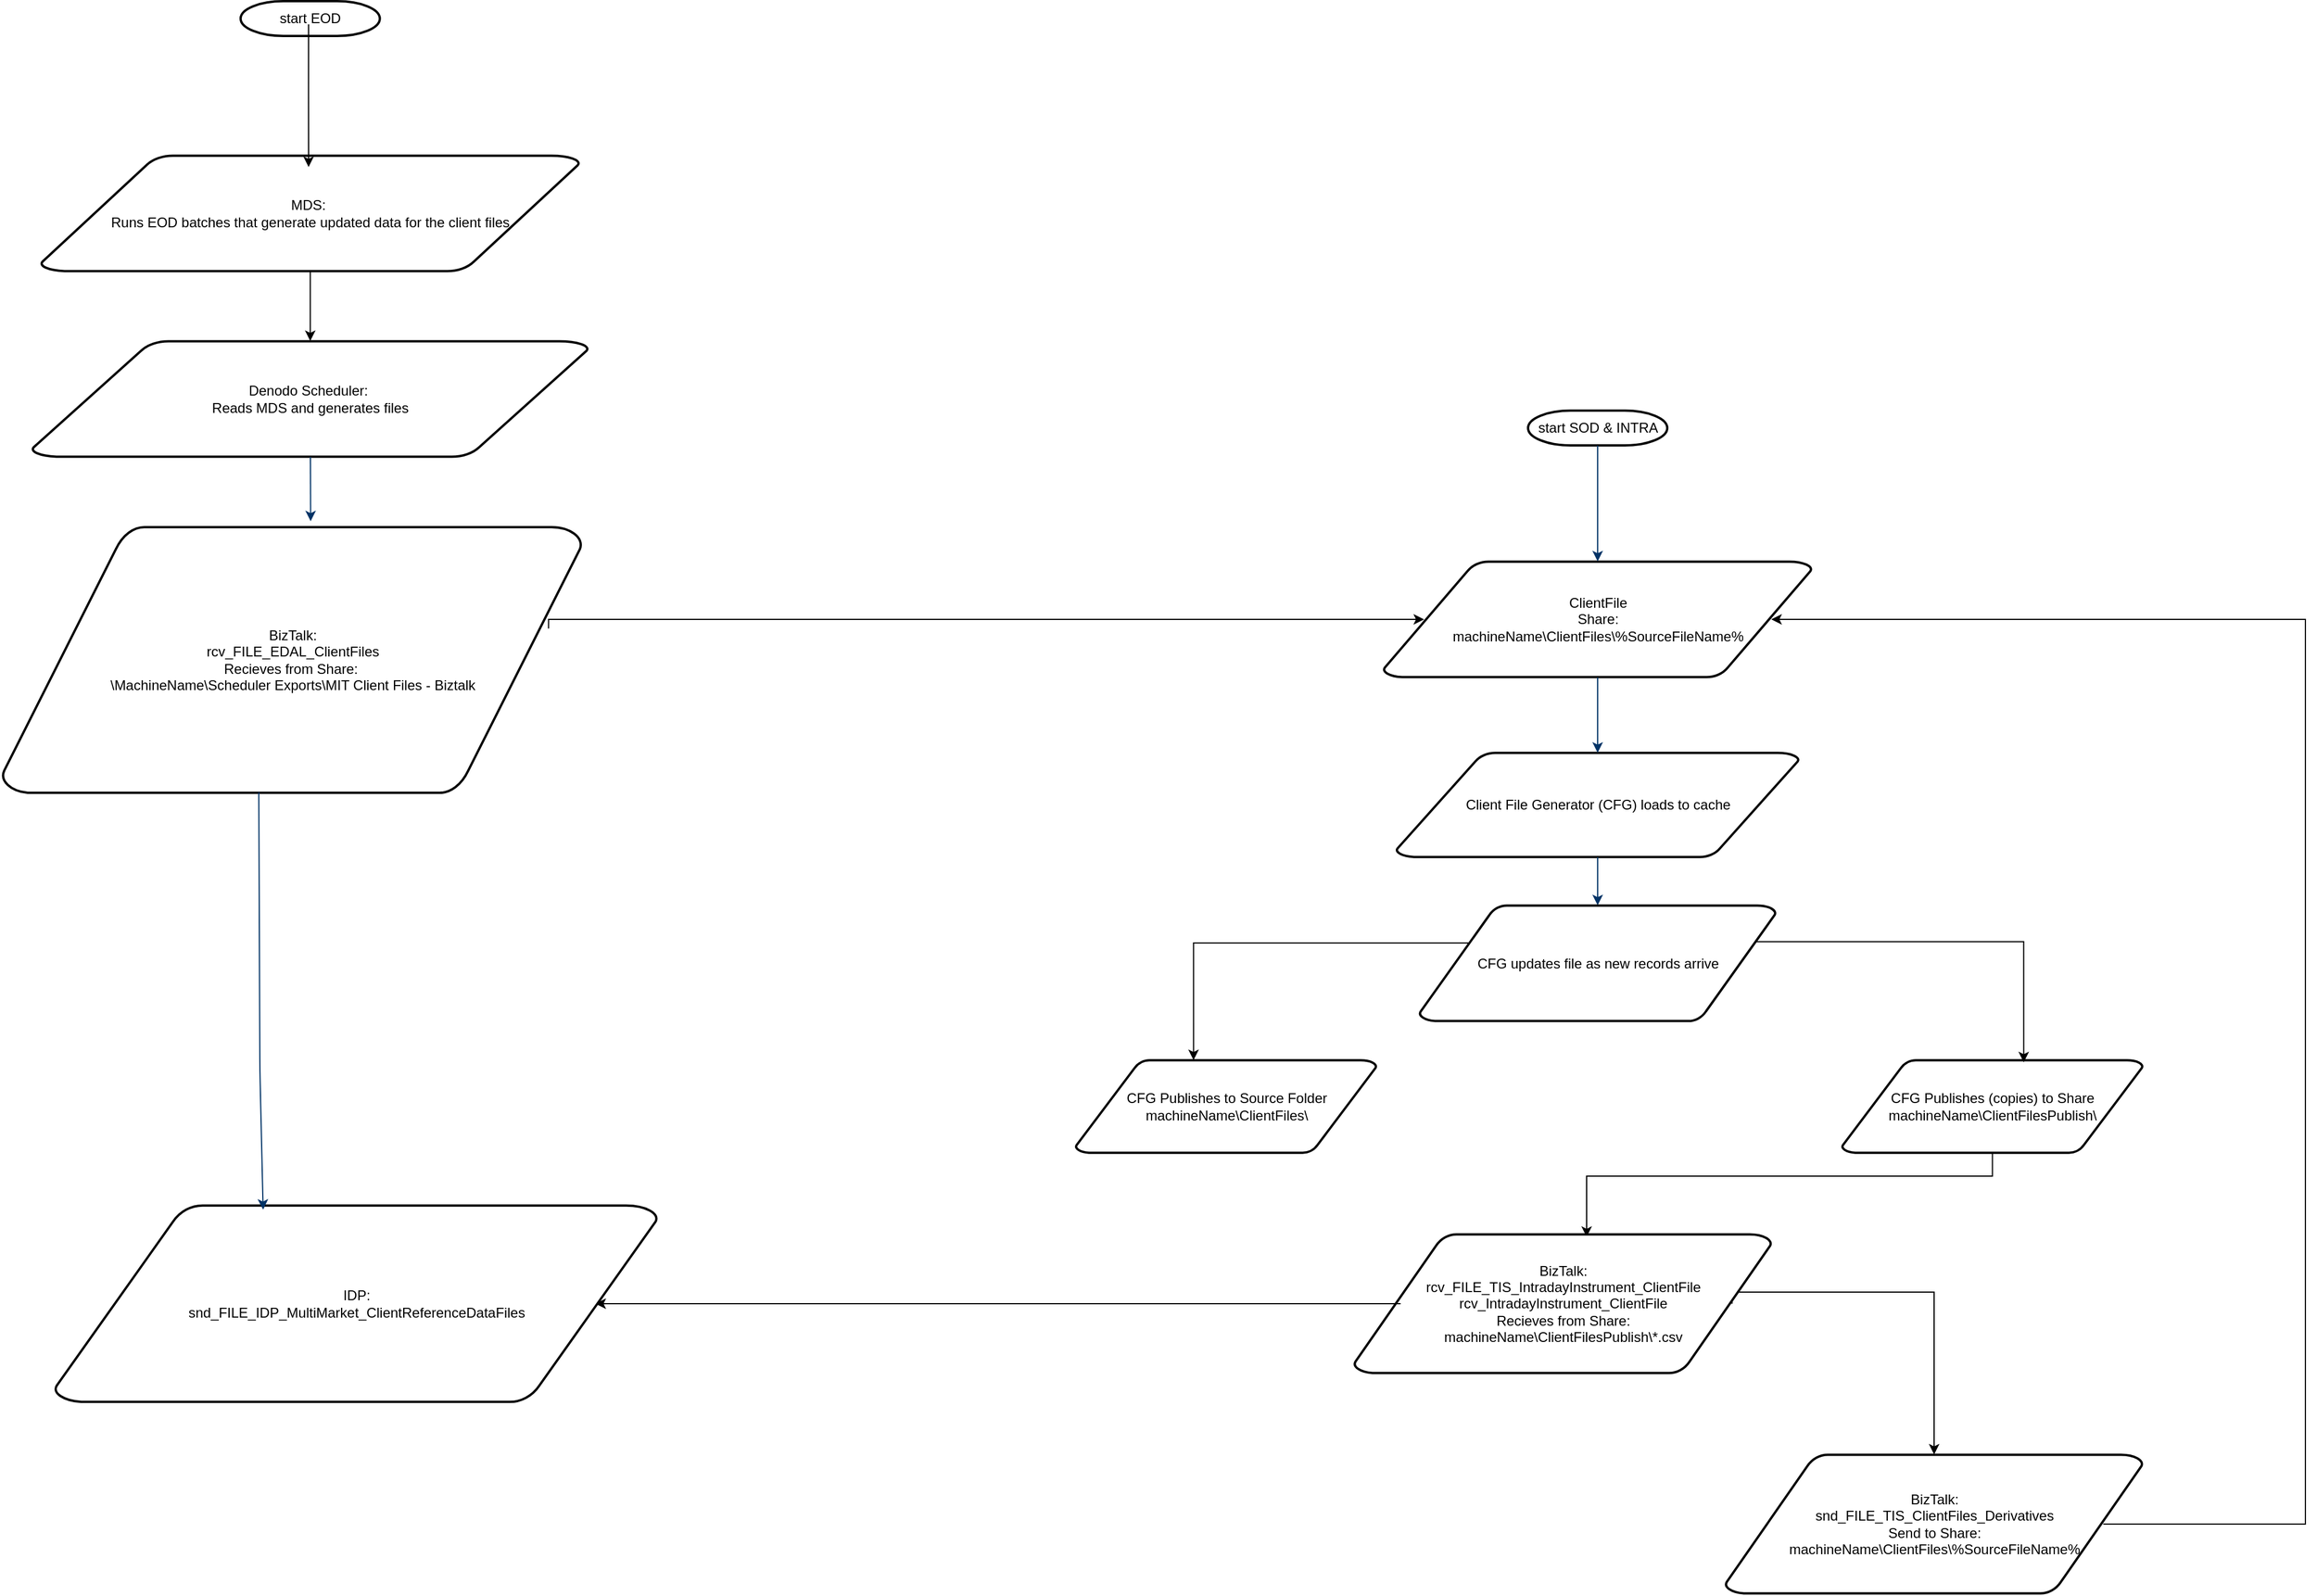<mxfile version="23.1.5" type="github">
  <diagram id="6a731a19-8d31-9384-78a2-239565b7b9f0" name="Page-1">
    <mxGraphModel dx="3012" dy="1641" grid="1" gridSize="10" guides="1" tooltips="1" connect="1" arrows="1" fold="1" page="1" pageScale="1" pageWidth="1169" pageHeight="827" background="none" math="0" shadow="0">
      <root>
        <mxCell id="0" />
        <mxCell id="1" parent="0" />
        <mxCell id="2" value="start SOD &amp;amp; INTRA" style="shape=mxgraph.flowchart.terminator;strokeWidth=2;gradientColor=none;gradientDirection=north;fontStyle=0;html=1;" parent="1" vertex="1">
          <mxGeometry x="250.01" y="-20" width="119.99" height="30" as="geometry" />
        </mxCell>
        <mxCell id="3" value="ClientFile&lt;br&gt;Share:&lt;br style=&quot;border-color: var(--border-color);&quot;&gt;machineName\\ClientFiles\%SourceFileName%" style="shape=mxgraph.flowchart.data;strokeWidth=2;gradientColor=none;gradientDirection=north;fontStyle=0;html=1;" parent="1" vertex="1">
          <mxGeometry x="125.26" y="110" width="369.5" height="100" as="geometry" />
        </mxCell>
        <mxCell id="UXoPM91XF1K50CHm7Cyn-50" value="" style="edgeStyle=orthogonalEdgeStyle;rounded=0;orthogonalLoop=1;jettySize=auto;html=1;entryX=0.557;entryY=0.02;entryDx=0;entryDy=0;entryPerimeter=0;" edge="1" parent="1" source="4" target="13">
          <mxGeometry relative="1" as="geometry">
            <mxPoint x="549.846" y="710" as="targetPoint" />
            <Array as="points">
              <mxPoint x="650" y="640" />
              <mxPoint x="301" y="640" />
            </Array>
          </mxGeometry>
        </mxCell>
        <mxCell id="4" value="CFG Publishes (copies) to Share&lt;br&gt;machineName\ClientFilesPublish\" style="shape=mxgraph.flowchart.data;strokeWidth=2;gradientColor=none;gradientDirection=north;fontStyle=0;html=1;" parent="1" vertex="1">
          <mxGeometry x="520.5" y="540" width="259.5" height="80" as="geometry" />
        </mxCell>
        <mxCell id="5" value="Client File Generator (CFG) loads to cache" style="shape=mxgraph.flowchart.data;strokeWidth=2;gradientColor=none;gradientDirection=north;fontStyle=0;html=1;" parent="1" vertex="1">
          <mxGeometry x="136.32" y="275" width="347.37" height="90" as="geometry" />
        </mxCell>
        <mxCell id="7" style="fontStyle=1;strokeColor=#003366;strokeWidth=1;html=1;" parent="1" source="2" target="3" edge="1">
          <mxGeometry relative="1" as="geometry" />
        </mxCell>
        <mxCell id="8" style="fontStyle=1;strokeColor=#003366;strokeWidth=1;html=1;exitX=0.5;exitY=1;exitDx=0;exitDy=0;exitPerimeter=0;" parent="1" source="3" target="5" edge="1">
          <mxGeometry relative="1" as="geometry">
            <mxPoint x="285.411" y="215.0" as="sourcePoint" />
          </mxGeometry>
        </mxCell>
        <mxCell id="9" style="entryX=0.5;entryY=0;entryPerimeter=0;fontStyle=1;strokeColor=#003366;strokeWidth=1;html=1;entryDx=0;entryDy=0;" parent="1" source="5" target="_zM-YDJ3qmBeB4hZ0uHO-55" edge="1">
          <mxGeometry relative="1" as="geometry">
            <mxPoint x="313.7" y="396.5" as="targetPoint" />
            <mxPoint x="307.254" y="371.5" as="sourcePoint" />
          </mxGeometry>
        </mxCell>
        <mxCell id="_zM-YDJ3qmBeB4hZ0uHO-58" value="" style="edgeStyle=orthogonalEdgeStyle;rounded=0;orthogonalLoop=1;jettySize=auto;html=1;entryX=0.5;entryY=0;entryDx=0;entryDy=0;entryPerimeter=0;exitX=0.905;exitY=0.5;exitDx=0;exitDy=0;exitPerimeter=0;" parent="1" source="13" target="_zM-YDJ3qmBeB4hZ0uHO-59" edge="1">
          <mxGeometry relative="1" as="geometry">
            <mxPoint x="260" y="870" as="targetPoint" />
            <Array as="points">
              <mxPoint x="600" y="740" />
            </Array>
          </mxGeometry>
        </mxCell>
        <mxCell id="13" value="BizTalk:&lt;br&gt;rcv_FILE_TIS_IntradayInstrument_ClientFile&lt;br&gt;rcv_IntradayInstrument_ClientFile&lt;br&gt;Recieves from Share:&lt;br&gt;machineName\\ClientFilesPublish\*.csv" style="shape=mxgraph.flowchart.data;strokeWidth=2;gradientColor=none;gradientDirection=north;fontStyle=0;html=1;" parent="1" vertex="1">
          <mxGeometry x="100" y="690" width="360" height="120" as="geometry" />
        </mxCell>
        <mxCell id="_zM-YDJ3qmBeB4hZ0uHO-56" value="" style="edgeStyle=orthogonalEdgeStyle;rounded=0;orthogonalLoop=1;jettySize=auto;html=1;exitX=0.144;exitY=0.325;exitDx=0;exitDy=0;exitPerimeter=0;entryX=0.392;entryY=0;entryDx=0;entryDy=0;entryPerimeter=0;" parent="1" source="_zM-YDJ3qmBeB4hZ0uHO-55" target="UXoPM91XF1K50CHm7Cyn-44" edge="1">
          <mxGeometry relative="1" as="geometry">
            <mxPoint x="185.731" y="440" as="sourcePoint" />
            <mxPoint x="-38.162" y="536.0" as="targetPoint" />
          </mxGeometry>
        </mxCell>
        <mxCell id="UXoPM91XF1K50CHm7Cyn-79" value="" style="edgeStyle=orthogonalEdgeStyle;rounded=0;orthogonalLoop=1;jettySize=auto;html=1;exitX=0.943;exitY=0.314;exitDx=0;exitDy=0;exitPerimeter=0;entryX=0.604;entryY=0.023;entryDx=0;entryDy=0;entryPerimeter=0;" edge="1" parent="1" source="_zM-YDJ3qmBeB4hZ0uHO-55" target="4">
          <mxGeometry relative="1" as="geometry">
            <mxPoint x="463.7" y="440.071" as="sourcePoint" />
            <mxPoint x="697.385" y="440" as="targetPoint" />
          </mxGeometry>
        </mxCell>
        <mxCell id="_zM-YDJ3qmBeB4hZ0uHO-55" value="CFG updates file as new records arrive" style="shape=mxgraph.flowchart.data;strokeWidth=2;gradientColor=none;gradientDirection=north;fontStyle=0;html=1;" parent="1" vertex="1">
          <mxGeometry x="156.33" y="406.5" width="307.37" height="100" as="geometry" />
        </mxCell>
        <mxCell id="_zM-YDJ3qmBeB4hZ0uHO-65" value="" style="edgeStyle=orthogonalEdgeStyle;rounded=0;orthogonalLoop=1;jettySize=auto;html=1;exitX=0.095;exitY=0.5;exitDx=0;exitDy=0;exitPerimeter=0;entryX=0.885;entryY=0.5;entryDx=0;entryDy=0;entryPerimeter=0;" parent="1" edge="1">
          <mxGeometry relative="1" as="geometry">
            <mxPoint x="140.2" y="750" as="sourcePoint" />
            <mxPoint x="-553.8" y="750" as="targetPoint" />
          </mxGeometry>
        </mxCell>
        <mxCell id="UXoPM91XF1K50CHm7Cyn-53" value="" style="edgeStyle=orthogonalEdgeStyle;rounded=0;orthogonalLoop=1;jettySize=auto;html=1;entryX=0.905;entryY=0.5;entryDx=0;entryDy=0;entryPerimeter=0;exitX=0.905;exitY=0.5;exitDx=0;exitDy=0;exitPerimeter=0;" edge="1" parent="1" source="_zM-YDJ3qmBeB4hZ0uHO-59" target="3">
          <mxGeometry relative="1" as="geometry">
            <mxPoint x="920" y="160" as="targetPoint" />
            <Array as="points">
              <mxPoint x="920" y="940" />
              <mxPoint x="920" y="160" />
            </Array>
          </mxGeometry>
        </mxCell>
        <mxCell id="_zM-YDJ3qmBeB4hZ0uHO-59" value="BizTalk:&lt;br&gt;snd_FILE_TIS_ClientFiles_Derivatives&lt;br&gt;Send to Share:&lt;br&gt;machineName\\ClientFiles\%SourceFileName%" style="shape=mxgraph.flowchart.data;strokeWidth=2;gradientColor=none;gradientDirection=north;fontStyle=0;html=1;" parent="1" vertex="1">
          <mxGeometry x="420" y="880" width="360" height="120" as="geometry" />
        </mxCell>
        <mxCell id="_zM-YDJ3qmBeB4hZ0uHO-64" value="IDP:&lt;br&gt;snd_FILE_IDP_MultiMarket_ClientReferenceDataFiles" style="shape=mxgraph.flowchart.data;strokeWidth=2;gradientColor=none;gradientDirection=north;fontStyle=0;html=1;" parent="1" vertex="1">
          <mxGeometry x="-1020" y="665" width="520" height="170" as="geometry" />
        </mxCell>
        <mxCell id="UXoPM91XF1K50CHm7Cyn-44" value="CFG Publishes to Source Folder&lt;br&gt;machineName\ClientFiles\" style="shape=mxgraph.flowchart.data;strokeWidth=2;gradientColor=none;gradientDirection=north;fontStyle=0;html=1;" vertex="1" parent="1">
          <mxGeometry x="-140" y="540" width="259.5" height="80" as="geometry" />
        </mxCell>
        <mxCell id="UXoPM91XF1K50CHm7Cyn-54" value="start EOD" style="shape=mxgraph.flowchart.terminator;strokeWidth=2;gradientColor=none;gradientDirection=north;fontStyle=0;html=1;" vertex="1" parent="1">
          <mxGeometry x="-859.62" y="-373" width="120" height="30" as="geometry" />
        </mxCell>
        <mxCell id="UXoPM91XF1K50CHm7Cyn-94" style="edgeStyle=orthogonalEdgeStyle;rounded=0;orthogonalLoop=1;jettySize=auto;html=1;" edge="1" parent="1" source="UXoPM91XF1K50CHm7Cyn-55" target="UXoPM91XF1K50CHm7Cyn-58">
          <mxGeometry relative="1" as="geometry">
            <Array as="points">
              <mxPoint x="-800" y="-100" />
              <mxPoint x="-800" y="-100" />
            </Array>
          </mxGeometry>
        </mxCell>
        <mxCell id="UXoPM91XF1K50CHm7Cyn-55" value="MDS:&amp;nbsp;&lt;div&gt;Runs EOD batches that generate updated data for the client files&lt;/div&gt;" style="shape=mxgraph.flowchart.data;strokeWidth=2;gradientColor=none;gradientDirection=north;fontStyle=0;html=1;" vertex="1" parent="1">
          <mxGeometry x="-1032" y="-240" width="464.76" height="100" as="geometry" />
        </mxCell>
        <mxCell id="UXoPM91XF1K50CHm7Cyn-58" value="Denodo Scheduler:&amp;nbsp;&lt;br&gt;Reads MDS and generates files" style="shape=mxgraph.flowchart.data;strokeWidth=2;gradientColor=none;gradientDirection=north;fontStyle=0;html=1;" vertex="1" parent="1">
          <mxGeometry x="-1039.62" y="-80" width="480" height="100" as="geometry" />
        </mxCell>
        <mxCell id="UXoPM91XF1K50CHm7Cyn-61" style="fontStyle=1;strokeColor=#003366;strokeWidth=1;html=1;entryX=0.532;entryY=-0.02;entryDx=0;entryDy=0;entryPerimeter=0;" edge="1" parent="1" source="UXoPM91XF1K50CHm7Cyn-58" target="UXoPM91XF1K50CHm7Cyn-65">
          <mxGeometry relative="1" as="geometry">
            <mxPoint x="-800" y="400" as="targetPoint" />
          </mxGeometry>
        </mxCell>
        <mxCell id="UXoPM91XF1K50CHm7Cyn-65" value="BizTalk:&lt;br&gt;rcv_FILE_EDAL_ClientFiles&lt;br&gt;Recieves from Share:&amp;nbsp;&lt;br&gt;\\MachineName\Scheduler Exports\MIT Client Files - Biztalk" style="shape=mxgraph.flowchart.data;strokeWidth=2;gradientColor=none;gradientDirection=north;fontStyle=0;html=1;" vertex="1" parent="1">
          <mxGeometry x="-1065.24" y="80" width="500" height="230" as="geometry" />
        </mxCell>
        <mxCell id="UXoPM91XF1K50CHm7Cyn-81" value="" style="edgeStyle=orthogonalEdgeStyle;rounded=0;orthogonalLoop=1;jettySize=auto;html=1;exitX=0.942;exitY=0.382;exitDx=0;exitDy=0;exitPerimeter=0;entryX=0.095;entryY=0.5;entryDx=0;entryDy=0;entryPerimeter=0;" edge="1" parent="1" source="UXoPM91XF1K50CHm7Cyn-65" target="3">
          <mxGeometry relative="1" as="geometry">
            <mxPoint x="-662.972" y="610.32" as="sourcePoint" />
            <mxPoint x="166.946" y="160.0" as="targetPoint" />
            <Array as="points">
              <mxPoint x="-589" y="160" />
              <mxPoint x="-520" y="160" />
              <mxPoint x="160" y="159" />
            </Array>
          </mxGeometry>
        </mxCell>
        <mxCell id="UXoPM91XF1K50CHm7Cyn-73" style="fontStyle=1;strokeColor=#003366;strokeWidth=1;html=1;exitX=0.529;exitY=1.042;exitDx=0;exitDy=0;exitPerimeter=0;entryX=0.365;entryY=0.029;entryDx=0;entryDy=0;entryPerimeter=0;" edge="1" parent="1">
          <mxGeometry relative="1" as="geometry">
            <mxPoint x="-843.93" y="309.0" as="sourcePoint" />
            <mxPoint x="-840.2" y="668.93" as="targetPoint" />
            <Array as="points">
              <mxPoint x="-843" y="549" />
            </Array>
          </mxGeometry>
        </mxCell>
        <mxCell id="UXoPM91XF1K50CHm7Cyn-98" style="edgeStyle=orthogonalEdgeStyle;rounded=0;orthogonalLoop=1;jettySize=auto;html=1;entryX=0.497;entryY=0.1;entryDx=0;entryDy=0;entryPerimeter=0;exitX=0.488;exitY=0.667;exitDx=0;exitDy=0;exitPerimeter=0;" edge="1" parent="1" source="UXoPM91XF1K50CHm7Cyn-54" target="UXoPM91XF1K50CHm7Cyn-55">
          <mxGeometry relative="1" as="geometry">
            <mxPoint x="-801" y="-324" as="sourcePoint" />
            <mxPoint x="-801" y="-264" as="targetPoint" />
            <Array as="points" />
          </mxGeometry>
        </mxCell>
      </root>
    </mxGraphModel>
  </diagram>
</mxfile>
